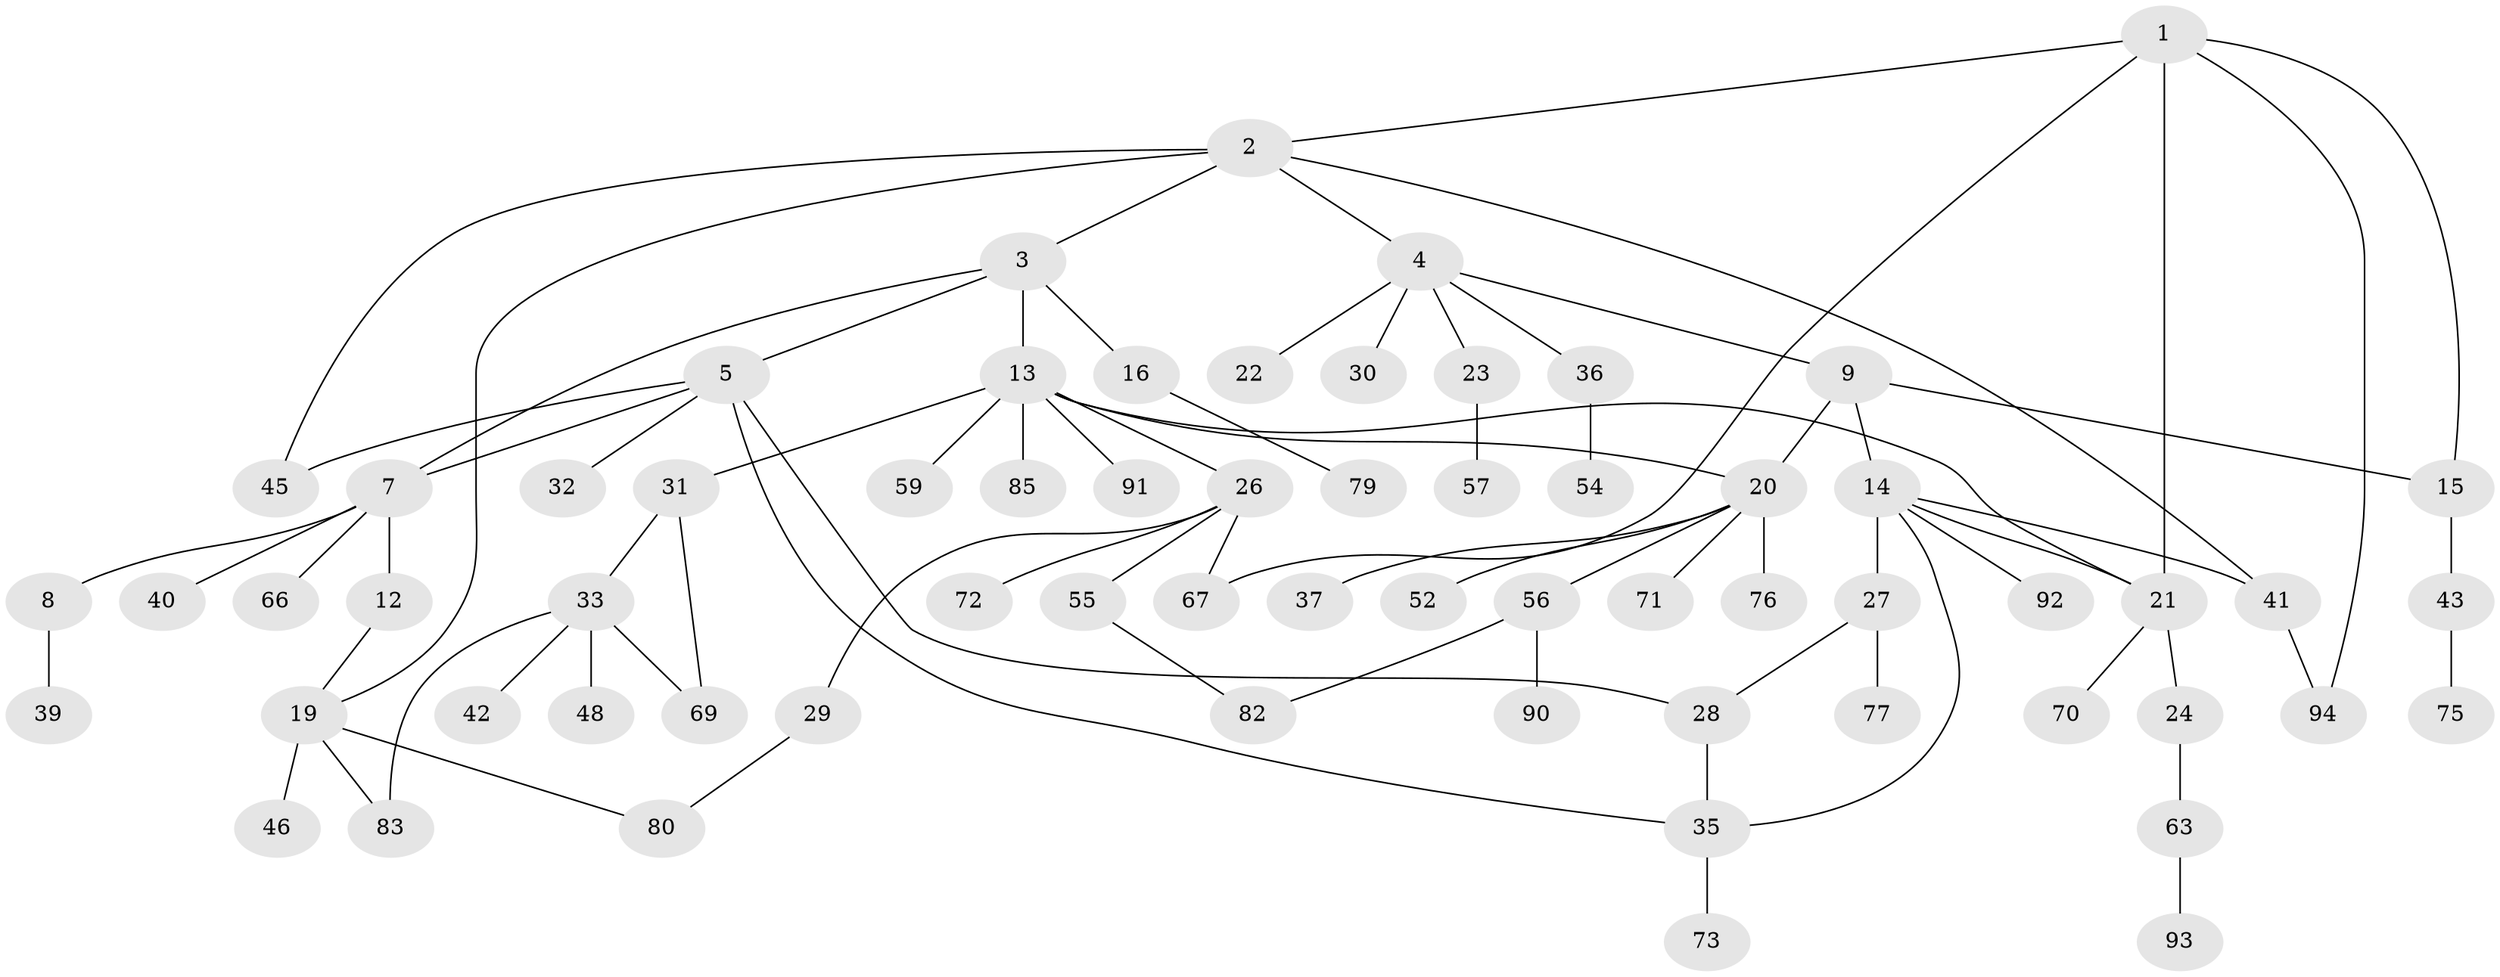 // Generated by graph-tools (version 1.1) at 2025/51/02/27/25 19:51:36]
// undirected, 65 vertices, 81 edges
graph export_dot {
graph [start="1"]
  node [color=gray90,style=filled];
  1 [super="+6"];
  2 [super="+51"];
  3;
  4 [super="+18"];
  5 [super="+10"];
  7 [super="+11"];
  8;
  9 [super="+74"];
  12;
  13 [super="+17"];
  14 [super="+86"];
  15;
  16 [super="+49"];
  19 [super="+60"];
  20 [super="+62"];
  21 [super="+25"];
  22;
  23 [super="+47"];
  24 [super="+84"];
  26 [super="+38"];
  27 [super="+81"];
  28 [super="+87"];
  29 [super="+65"];
  30 [super="+44"];
  31 [super="+34"];
  32;
  33 [super="+50"];
  35 [super="+53"];
  36;
  37;
  39;
  40;
  41 [super="+88"];
  42;
  43 [super="+61"];
  45;
  46;
  48 [super="+64"];
  52;
  54;
  55;
  56 [super="+58"];
  57 [super="+68"];
  59;
  63;
  66;
  67;
  69;
  70;
  71;
  72;
  73 [super="+78"];
  75;
  76 [super="+89"];
  77;
  79;
  80;
  82;
  83;
  85;
  90;
  91;
  92;
  93;
  94;
  1 -- 2;
  1 -- 21;
  1 -- 94;
  1 -- 67;
  1 -- 15;
  2 -- 3;
  2 -- 4;
  2 -- 19;
  2 -- 41;
  2 -- 45;
  3 -- 5;
  3 -- 13;
  3 -- 16;
  3 -- 7;
  4 -- 9;
  4 -- 22;
  4 -- 23;
  4 -- 36;
  4 -- 30;
  5 -- 7;
  5 -- 28;
  5 -- 32;
  5 -- 35;
  5 -- 45;
  7 -- 8;
  7 -- 40;
  7 -- 66;
  7 -- 12;
  8 -- 39;
  9 -- 14;
  9 -- 15;
  9 -- 20;
  12 -- 19;
  13 -- 26;
  13 -- 20;
  13 -- 85;
  13 -- 91;
  13 -- 59;
  13 -- 31;
  13 -- 21;
  14 -- 27;
  14 -- 92;
  14 -- 41;
  14 -- 35;
  14 -- 21;
  15 -- 43;
  16 -- 79;
  19 -- 46;
  19 -- 80;
  19 -- 83;
  20 -- 37;
  20 -- 52;
  20 -- 56;
  20 -- 76;
  20 -- 71;
  21 -- 24;
  21 -- 70;
  23 -- 57;
  24 -- 63;
  26 -- 29;
  26 -- 67;
  26 -- 72;
  26 -- 55;
  27 -- 77;
  27 -- 28;
  28 -- 35;
  29 -- 80;
  31 -- 33;
  31 -- 69;
  33 -- 42;
  33 -- 48;
  33 -- 69;
  33 -- 83;
  35 -- 73;
  36 -- 54;
  41 -- 94;
  43 -- 75;
  55 -- 82;
  56 -- 90;
  56 -- 82;
  63 -- 93;
}
